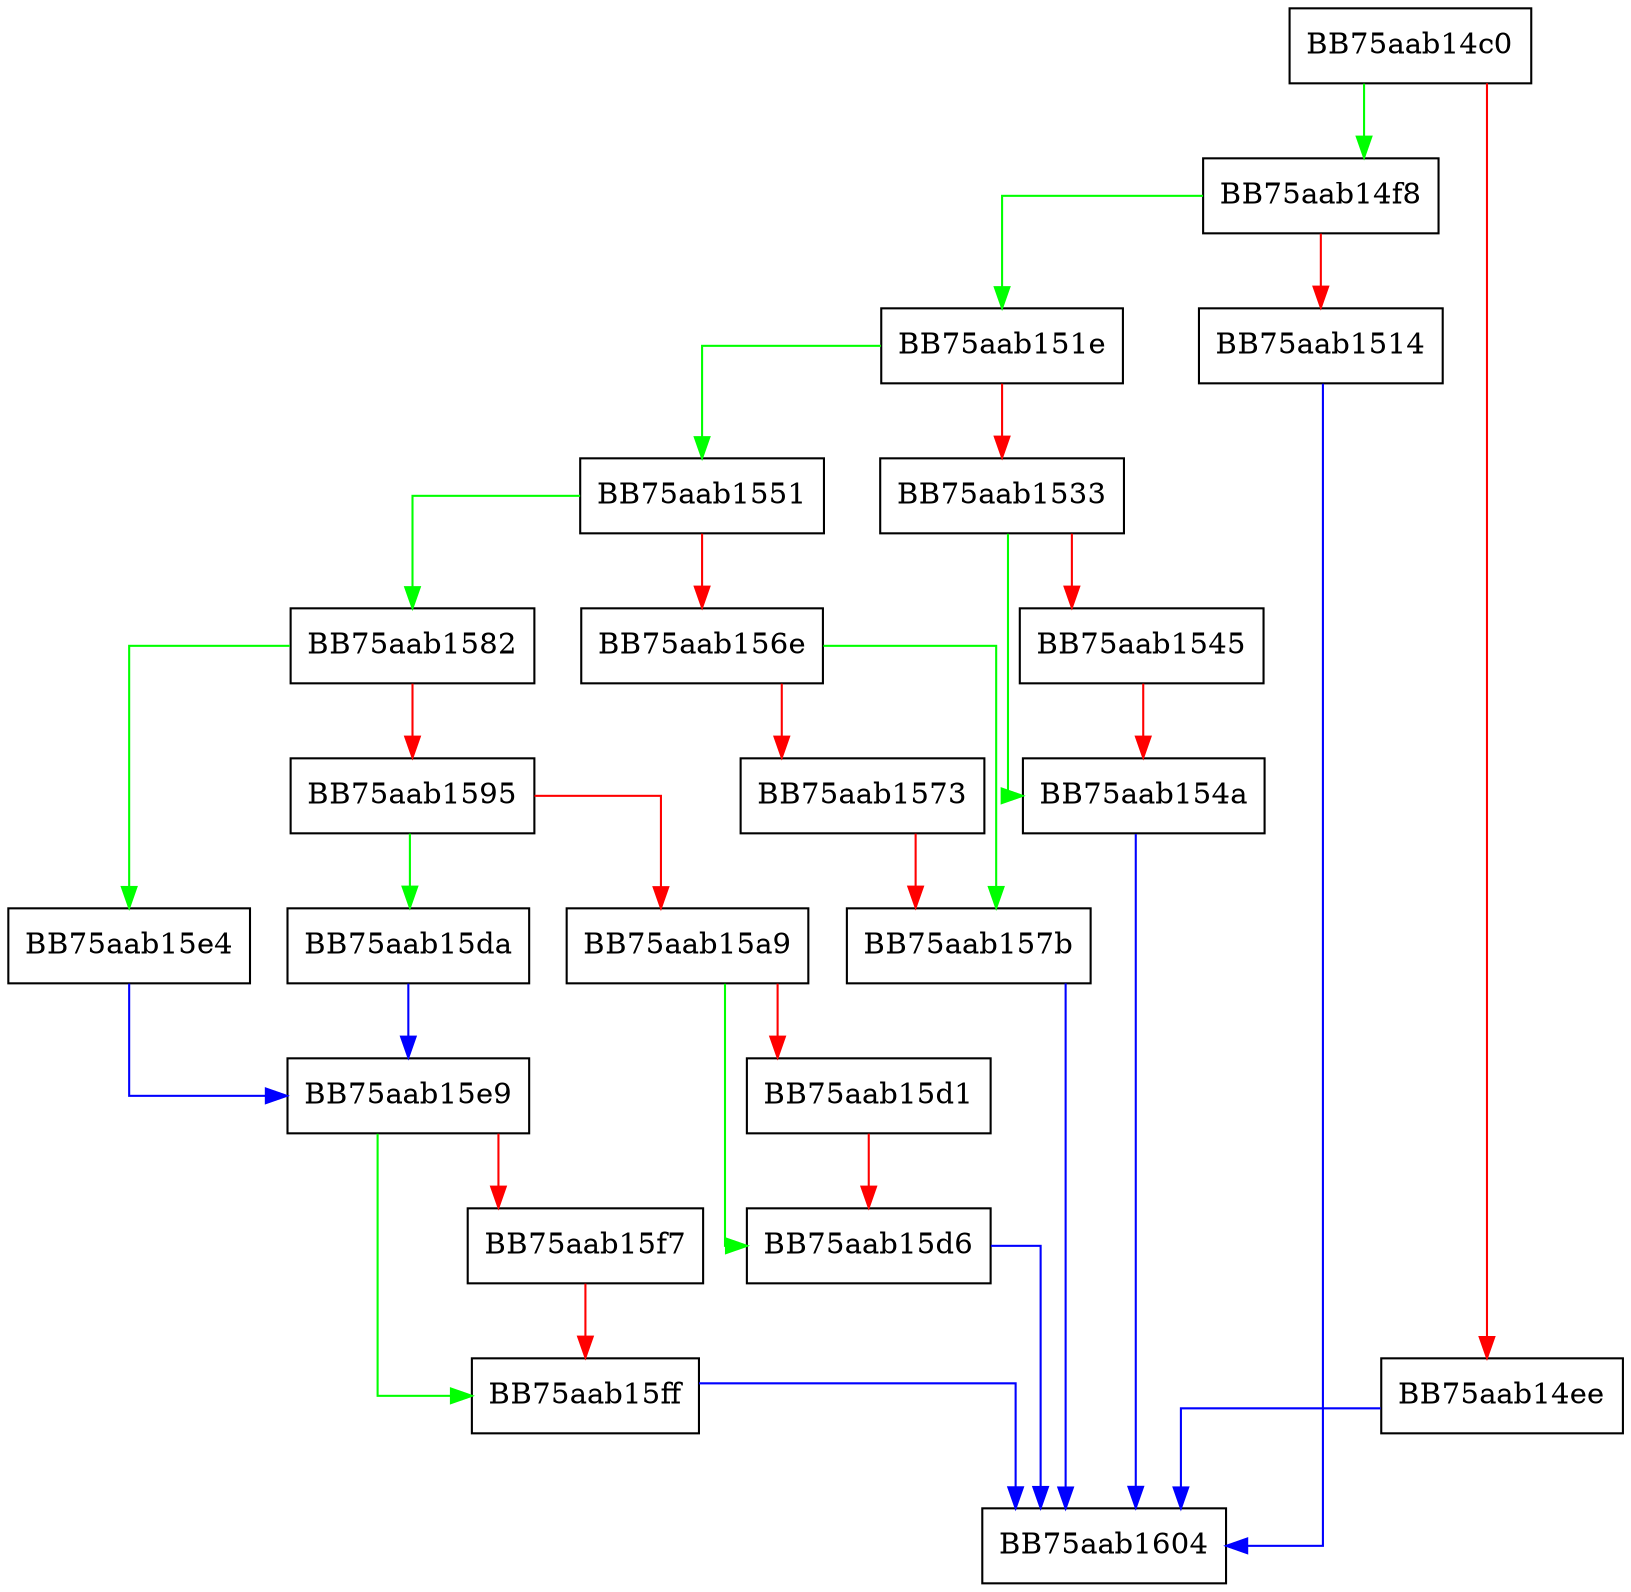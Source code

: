 digraph GetSecurityDescriptor {
  node [shape="box"];
  graph [splines=ortho];
  BB75aab14c0 -> BB75aab14f8 [color="green"];
  BB75aab14c0 -> BB75aab14ee [color="red"];
  BB75aab14ee -> BB75aab1604 [color="blue"];
  BB75aab14f8 -> BB75aab151e [color="green"];
  BB75aab14f8 -> BB75aab1514 [color="red"];
  BB75aab1514 -> BB75aab1604 [color="blue"];
  BB75aab151e -> BB75aab1551 [color="green"];
  BB75aab151e -> BB75aab1533 [color="red"];
  BB75aab1533 -> BB75aab154a [color="green"];
  BB75aab1533 -> BB75aab1545 [color="red"];
  BB75aab1545 -> BB75aab154a [color="red"];
  BB75aab154a -> BB75aab1604 [color="blue"];
  BB75aab1551 -> BB75aab1582 [color="green"];
  BB75aab1551 -> BB75aab156e [color="red"];
  BB75aab156e -> BB75aab157b [color="green"];
  BB75aab156e -> BB75aab1573 [color="red"];
  BB75aab1573 -> BB75aab157b [color="red"];
  BB75aab157b -> BB75aab1604 [color="blue"];
  BB75aab1582 -> BB75aab15e4 [color="green"];
  BB75aab1582 -> BB75aab1595 [color="red"];
  BB75aab1595 -> BB75aab15da [color="green"];
  BB75aab1595 -> BB75aab15a9 [color="red"];
  BB75aab15a9 -> BB75aab15d6 [color="green"];
  BB75aab15a9 -> BB75aab15d1 [color="red"];
  BB75aab15d1 -> BB75aab15d6 [color="red"];
  BB75aab15d6 -> BB75aab1604 [color="blue"];
  BB75aab15da -> BB75aab15e9 [color="blue"];
  BB75aab15e4 -> BB75aab15e9 [color="blue"];
  BB75aab15e9 -> BB75aab15ff [color="green"];
  BB75aab15e9 -> BB75aab15f7 [color="red"];
  BB75aab15f7 -> BB75aab15ff [color="red"];
  BB75aab15ff -> BB75aab1604 [color="blue"];
}